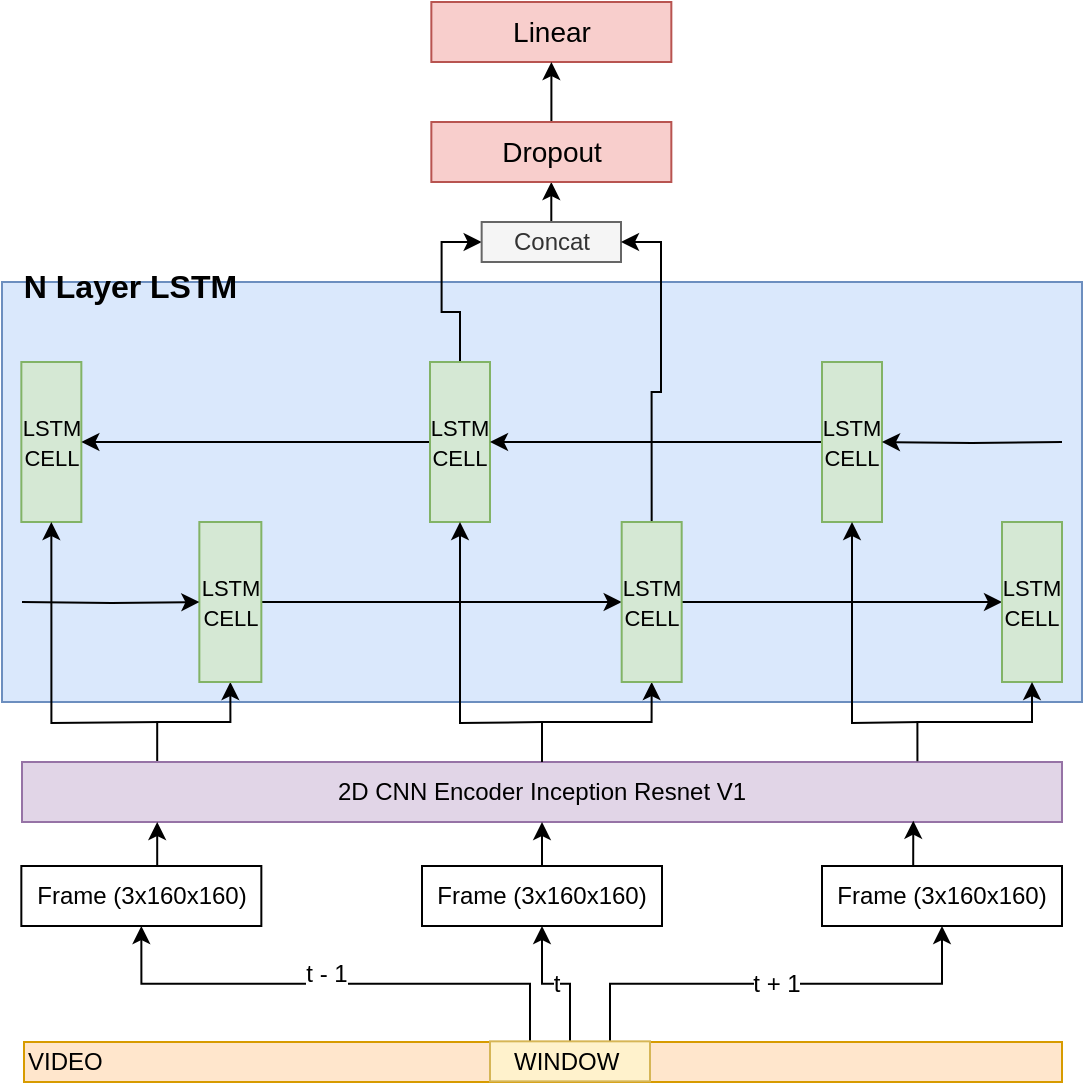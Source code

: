 <mxfile version="12.5.2" type="device"><diagram id="kFkTJWzV-NSt1Fxby4Gg" name="Page-1"><mxGraphModel dx="1147" dy="778" grid="1" gridSize="10" guides="1" tooltips="1" connect="1" arrows="1" fold="1" page="1" pageScale="1" pageWidth="850" pageHeight="1100" math="0" shadow="0"><root><mxCell id="0"/><mxCell id="1" parent="0"/><mxCell id="_RKcm5ElNQOQAwjPBPU3-63" value="&lt;h1&gt;&lt;b style=&quot;font-size: 12px&quot;&gt;&lt;font style=&quot;font-size: 16px&quot;&gt;&amp;nbsp; N Layer LSTM&lt;/font&gt;&lt;/b&gt;&lt;br&gt;&lt;/h1&gt;&lt;div&gt;&lt;b style=&quot;font-size: 12px&quot;&gt;&lt;font style=&quot;font-size: 16px&quot;&gt;&lt;br&gt;&lt;/font&gt;&lt;/b&gt;&lt;/div&gt;&lt;div&gt;&lt;b style=&quot;font-size: 12px&quot;&gt;&lt;font style=&quot;font-size: 16px&quot;&gt;&lt;br&gt;&lt;/font&gt;&lt;/b&gt;&lt;/div&gt;&lt;div&gt;&lt;b style=&quot;font-size: 12px&quot;&gt;&lt;font style=&quot;font-size: 16px&quot;&gt;&lt;br&gt;&lt;/font&gt;&lt;/b&gt;&lt;/div&gt;&lt;div&gt;&lt;b style=&quot;font-size: 12px&quot;&gt;&lt;font style=&quot;font-size: 16px&quot;&gt;&lt;br&gt;&lt;/font&gt;&lt;/b&gt;&lt;/div&gt;&lt;div&gt;&lt;b style=&quot;font-size: 12px&quot;&gt;&lt;font style=&quot;font-size: 16px&quot;&gt;&lt;br&gt;&lt;/font&gt;&lt;/b&gt;&lt;/div&gt;&lt;div&gt;&lt;b style=&quot;font-size: 12px&quot;&gt;&lt;font style=&quot;font-size: 16px&quot;&gt;&lt;br&gt;&lt;/font&gt;&lt;/b&gt;&lt;/div&gt;&lt;div&gt;&lt;b style=&quot;font-size: 12px&quot;&gt;&lt;font style=&quot;font-size: 16px&quot;&gt;&lt;br&gt;&lt;/font&gt;&lt;/b&gt;&lt;/div&gt;&lt;div&gt;&lt;b style=&quot;font-size: 12px&quot;&gt;&lt;font style=&quot;font-size: 16px&quot;&gt;&lt;br&gt;&lt;/font&gt;&lt;/b&gt;&lt;/div&gt;&lt;div&gt;&lt;b style=&quot;font-size: 12px&quot;&gt;&lt;font style=&quot;font-size: 16px&quot;&gt;&lt;br&gt;&lt;/font&gt;&lt;/b&gt;&lt;/div&gt;&lt;div&gt;&lt;b style=&quot;font-size: 12px&quot;&gt;&lt;font style=&quot;font-size: 16px&quot;&gt;&lt;br&gt;&lt;/font&gt;&lt;/b&gt;&lt;/div&gt;&lt;div&gt;&lt;b style=&quot;font-size: 12px&quot;&gt;&lt;font style=&quot;font-size: 16px&quot;&gt;&lt;br&gt;&lt;/font&gt;&lt;/b&gt;&lt;/div&gt;" style="rounded=0;whiteSpace=wrap;html=1;fontSize=12;fillColor=#dae8fc;strokeColor=#6c8ebf;align=left;" parent="1" vertex="1"><mxGeometry x="150" y="680" width="540" height="210" as="geometry"/></mxCell><mxCell id="wErY14mIC9FJ_7ddgnWq-17" value="" style="edgeStyle=orthogonalEdgeStyle;rounded=0;orthogonalLoop=1;jettySize=auto;html=1;exitX=0.13;exitY=0.01;exitDx=0;exitDy=0;entryX=0.5;entryY=1;entryDx=0;entryDy=0;endSize=6;verticalAlign=middle;fontSize=12;exitPerimeter=0;" parent="1" edge="1" target="5XWZL8sE1FQSnF04Pm9t-5" source="wErY14mIC9FJ_7ddgnWq-2"><mxGeometry relative="1" as="geometry"><mxPoint x="232.67" y="932" as="sourcePoint"/><mxPoint x="232.337" y="902.333" as="targetPoint"/></mxGeometry></mxCell><mxCell id="wErY14mIC9FJ_7ddgnWq-2" value="2D CNN Encoder Inception Resnet V1" style="rounded=0;whiteSpace=wrap;html=1;fillColor=#e1d5e7;strokeColor=#9673a6;imageAspect=1;" parent="1" vertex="1"><mxGeometry x="160" y="920" width="520" height="30" as="geometry"/></mxCell><mxCell id="5XWZL8sE1FQSnF04Pm9t-20" style="edgeStyle=orthogonalEdgeStyle;rounded=0;orthogonalLoop=1;jettySize=auto;html=1;exitX=0.5;exitY=0;exitDx=0;exitDy=0;entryX=0.13;entryY=1;entryDx=0;entryDy=0;entryPerimeter=0;" edge="1" parent="1" source="wErY14mIC9FJ_7ddgnWq-3" target="wErY14mIC9FJ_7ddgnWq-2"><mxGeometry relative="1" as="geometry"/></mxCell><mxCell id="wErY14mIC9FJ_7ddgnWq-3" value="Frame (3x160x160)" style="rounded=0;whiteSpace=wrap;html=1;" parent="1" vertex="1"><mxGeometry x="159.67" y="972" width="120" height="30" as="geometry"/></mxCell><mxCell id="_RKcm5ElNQOQAwjPBPU3-4" value="" style="edgeStyle=orthogonalEdgeStyle;rounded=0;orthogonalLoop=1;jettySize=auto;html=1;exitX=0.5;exitY=0;exitDx=0;exitDy=0;entryX=0.5;entryY=1;entryDx=0;entryDy=0;endSize=6;verticalAlign=middle;fontSize=12;" parent="1" source="wErY14mIC9FJ_7ddgnWq-2" target="5XWZL8sE1FQSnF04Pm9t-9" edge="1"><mxGeometry relative="1" as="geometry"><mxPoint x="432.67" y="932" as="sourcePoint"/><mxPoint x="433" y="902" as="targetPoint"/></mxGeometry></mxCell><mxCell id="5XWZL8sE1FQSnF04Pm9t-19" style="edgeStyle=orthogonalEdgeStyle;rounded=0;orthogonalLoop=1;jettySize=auto;html=1;exitX=0.5;exitY=0;exitDx=0;exitDy=0;entryX=0.5;entryY=1;entryDx=0;entryDy=0;" edge="1" parent="1" source="_RKcm5ElNQOQAwjPBPU3-7" target="wErY14mIC9FJ_7ddgnWq-2"><mxGeometry relative="1" as="geometry"/></mxCell><mxCell id="_RKcm5ElNQOQAwjPBPU3-7" value="Frame (3x160x160)" style="rounded=0;whiteSpace=wrap;html=1;" parent="1" vertex="1"><mxGeometry x="360.0" y="972" width="120" height="30" as="geometry"/></mxCell><mxCell id="_RKcm5ElNQOQAwjPBPU3-9" value="&lt;span style=&quot;font-size: 12px&quot;&gt;256x17x17&lt;/span&gt;" style="edgeStyle=orthogonalEdgeStyle;rounded=0;orthogonalLoop=1;jettySize=auto;html=1;exitX=0.5;exitY=0;exitDx=0;exitDy=0;entryX=0.5;entryY=1;entryDx=0;entryDy=0;" parent="1" source="_RKcm5ElNQOQAwjPBPU3-10" edge="1"><mxGeometry relative="1" as="geometry"><mxPoint x="433" y="842" as="targetPoint"/></mxGeometry></mxCell><mxCell id="5XWZL8sE1FQSnF04Pm9t-18" style="edgeStyle=orthogonalEdgeStyle;rounded=0;orthogonalLoop=1;jettySize=auto;html=1;exitX=0.5;exitY=0;exitDx=0;exitDy=0;entryX=0.857;entryY=0.978;entryDx=0;entryDy=0;entryPerimeter=0;" edge="1" parent="1" source="_RKcm5ElNQOQAwjPBPU3-14" target="wErY14mIC9FJ_7ddgnWq-2"><mxGeometry relative="1" as="geometry"/></mxCell><mxCell id="_RKcm5ElNQOQAwjPBPU3-14" value="Frame (3x160x160)" style="rounded=0;whiteSpace=wrap;html=1;" parent="1" vertex="1"><mxGeometry x="560" y="972" width="120" height="30" as="geometry"/></mxCell><mxCell id="_RKcm5ElNQOQAwjPBPU3-18" value="256x17x17" style="edgeStyle=orthogonalEdgeStyle;rounded=0;orthogonalLoop=1;jettySize=auto;html=1;exitX=0.5;exitY=0;exitDx=0;exitDy=0;entryX=0.5;entryY=1;entryDx=0;entryDy=0;endSize=6;verticalAlign=middle;fontSize=12;" parent="1" edge="1"><mxGeometry relative="1" as="geometry"><mxPoint x="709.667" y="580.333" as="targetPoint"/></mxGeometry></mxCell><mxCell id="_RKcm5ElNQOQAwjPBPU3-20" value="" style="edgeStyle=orthogonalEdgeStyle;rounded=0;orthogonalLoop=1;jettySize=auto;html=1;exitX=0.5;exitY=0;exitDx=0;exitDy=0;entryX=0.5;entryY=1;entryDx=0;entryDy=0;" parent="1" edge="1"><mxGeometry relative="1" as="geometry"><mxPoint x="709.667" y="640.333" as="targetPoint"/></mxGeometry></mxCell><mxCell id="_RKcm5ElNQOQAwjPBPU3-23" value="&lt;span style=&quot;font-size: 12px&quot;&gt;256x17x17&lt;/span&gt;" style="edgeStyle=orthogonalEdgeStyle;rounded=0;orthogonalLoop=1;jettySize=auto;html=1;exitX=0.5;exitY=0;exitDx=0;exitDy=0;entryX=0.5;entryY=1;entryDx=0;entryDy=0;" parent="1" edge="1"><mxGeometry relative="1" as="geometry"><mxPoint x="709.667" y="520.333" as="targetPoint"/></mxGeometry></mxCell><mxCell id="_RKcm5ElNQOQAwjPBPU3-54" value="VIDEO" style="rounded=0;whiteSpace=wrap;html=1;fontSize=12;align=left;fillColor=#ffe6cc;strokeColor=#d79b00;" parent="1" vertex="1"><mxGeometry x="161" y="1060" width="519" height="20" as="geometry"/></mxCell><mxCell id="_RKcm5ElNQOQAwjPBPU3-59" style="edgeStyle=orthogonalEdgeStyle;rounded=0;orthogonalLoop=1;jettySize=auto;html=1;exitX=0.25;exitY=0;exitDx=0;exitDy=0;entryX=0.5;entryY=1;entryDx=0;entryDy=0;fontSize=12;" parent="1" source="_RKcm5ElNQOQAwjPBPU3-56" target="wErY14mIC9FJ_7ddgnWq-3" edge="1"><mxGeometry relative="1" as="geometry"/></mxCell><mxCell id="_RKcm5ElNQOQAwjPBPU3-62" value="t - 1" style="text;html=1;align=center;verticalAlign=middle;resizable=0;points=[];labelBackgroundColor=#ffffff;fontSize=12;" parent="_RKcm5ElNQOQAwjPBPU3-59" vertex="1" connectable="0"><mxGeometry x="0.043" y="-5" relative="1" as="geometry"><mxPoint as="offset"/></mxGeometry></mxCell><mxCell id="_RKcm5ElNQOQAwjPBPU3-60" value="t" style="edgeStyle=orthogonalEdgeStyle;rounded=0;orthogonalLoop=1;jettySize=auto;html=1;exitX=0.5;exitY=0;exitDx=0;exitDy=0;entryX=0.5;entryY=1;entryDx=0;entryDy=0;fontSize=12;" parent="1" source="_RKcm5ElNQOQAwjPBPU3-56" target="_RKcm5ElNQOQAwjPBPU3-7" edge="1"><mxGeometry relative="1" as="geometry"/></mxCell><mxCell id="_RKcm5ElNQOQAwjPBPU3-61" value="t + 1" style="edgeStyle=orthogonalEdgeStyle;rounded=0;orthogonalLoop=1;jettySize=auto;html=1;exitX=0.75;exitY=0;exitDx=0;exitDy=0;entryX=0.5;entryY=1;entryDx=0;entryDy=0;fontSize=12;" parent="1" source="_RKcm5ElNQOQAwjPBPU3-56" target="_RKcm5ElNQOQAwjPBPU3-14" edge="1"><mxGeometry relative="1" as="geometry"/></mxCell><mxCell id="_RKcm5ElNQOQAwjPBPU3-56" value="WINDOW&amp;nbsp;" style="rounded=0;whiteSpace=wrap;html=1;fontSize=12;fillColor=#fff2cc;strokeColor=#d6b656;" parent="1" vertex="1"><mxGeometry x="394" y="1059.67" width="80" height="20" as="geometry"/></mxCell><mxCell id="5XWZL8sE1FQSnF04Pm9t-11" style="edgeStyle=orthogonalEdgeStyle;rounded=0;orthogonalLoop=1;jettySize=auto;html=1;exitX=1;exitY=0.5;exitDx=0;exitDy=0;entryX=0;entryY=0.5;entryDx=0;entryDy=0;" edge="1" parent="1" source="5XWZL8sE1FQSnF04Pm9t-5" target="5XWZL8sE1FQSnF04Pm9t-9"><mxGeometry relative="1" as="geometry"/></mxCell><mxCell id="5XWZL8sE1FQSnF04Pm9t-5" value="&lt;font style=&quot;font-size: 11px&quot;&gt;LSTM&lt;/font&gt;&lt;br&gt;&lt;font style=&quot;font-size: 11px&quot;&gt;CELL&lt;/font&gt;" style="rounded=0;whiteSpace=wrap;html=1;fillColor=#d5e8d4;strokeColor=#82b366;" vertex="1" parent="1"><mxGeometry x="248.67" y="800" width="31" height="80" as="geometry"/></mxCell><mxCell id="5XWZL8sE1FQSnF04Pm9t-12" style="edgeStyle=orthogonalEdgeStyle;rounded=0;orthogonalLoop=1;jettySize=auto;html=1;exitX=1;exitY=0.5;exitDx=0;exitDy=0;entryX=0;entryY=0.5;entryDx=0;entryDy=0;" edge="1" parent="1" source="5XWZL8sE1FQSnF04Pm9t-9" target="5XWZL8sE1FQSnF04Pm9t-10"><mxGeometry relative="1" as="geometry"/></mxCell><mxCell id="5XWZL8sE1FQSnF04Pm9t-10" value="&lt;font style=&quot;white-space: normal ; font-size: 11px&quot;&gt;LSTM&lt;/font&gt;&lt;br style=&quot;white-space: normal&quot;&gt;&lt;font style=&quot;white-space: normal ; font-size: 11px&quot;&gt;CELL&lt;/font&gt;" style="rounded=0;whiteSpace=wrap;html=1;fillColor=#d5e8d4;strokeColor=#82b366;" vertex="1" parent="1"><mxGeometry x="650" y="800" width="30" height="80" as="geometry"/></mxCell><mxCell id="5XWZL8sE1FQSnF04Pm9t-27" value="&lt;font style=&quot;white-space: normal ; font-size: 11px&quot;&gt;LSTM&lt;/font&gt;&lt;br style=&quot;white-space: normal&quot;&gt;&lt;font style=&quot;white-space: normal ; font-size: 11px&quot;&gt;CELL&lt;/font&gt;" style="rounded=0;whiteSpace=wrap;html=1;fillColor=#d5e8d4;strokeColor=#82b366;" vertex="1" parent="1"><mxGeometry x="159.67" y="720" width="30" height="80" as="geometry"/></mxCell><mxCell id="5XWZL8sE1FQSnF04Pm9t-36" value="" style="edgeStyle=orthogonalEdgeStyle;rounded=0;orthogonalLoop=1;jettySize=auto;html=1;exitX=0;exitY=0.5;exitDx=0;exitDy=0;entryX=1;entryY=0.5;entryDx=0;entryDy=0;" edge="1" parent="1" source="5XWZL8sE1FQSnF04Pm9t-29" target="5XWZL8sE1FQSnF04Pm9t-27"><mxGeometry relative="1" as="geometry"/></mxCell><mxCell id="5XWZL8sE1FQSnF04Pm9t-60" style="edgeStyle=orthogonalEdgeStyle;rounded=0;orthogonalLoop=1;jettySize=auto;html=1;exitX=0.5;exitY=0;exitDx=0;exitDy=0;entryX=0;entryY=0.5;entryDx=0;entryDy=0;" edge="1" parent="1" source="5XWZL8sE1FQSnF04Pm9t-29" target="5XWZL8sE1FQSnF04Pm9t-38"><mxGeometry relative="1" as="geometry"/></mxCell><mxCell id="5XWZL8sE1FQSnF04Pm9t-29" value="&lt;font style=&quot;white-space: normal ; font-size: 11px&quot;&gt;LSTM&lt;/font&gt;&lt;br style=&quot;white-space: normal&quot;&gt;&lt;font style=&quot;white-space: normal ; font-size: 11px&quot;&gt;CELL&lt;/font&gt;" style="rounded=0;whiteSpace=wrap;html=1;fillColor=#d5e8d4;strokeColor=#82b366;" vertex="1" parent="1"><mxGeometry x="364.0" y="720" width="30" height="80" as="geometry"/></mxCell><mxCell id="5XWZL8sE1FQSnF04Pm9t-35" value="" style="edgeStyle=orthogonalEdgeStyle;rounded=0;orthogonalLoop=1;jettySize=auto;html=1;exitX=0;exitY=0.5;exitDx=0;exitDy=0;entryX=1;entryY=0.5;entryDx=0;entryDy=0;" edge="1" parent="1" source="5XWZL8sE1FQSnF04Pm9t-30" target="5XWZL8sE1FQSnF04Pm9t-29"><mxGeometry relative="1" as="geometry"/></mxCell><mxCell id="5XWZL8sE1FQSnF04Pm9t-30" value="&lt;font style=&quot;white-space: normal ; font-size: 11px&quot;&gt;LSTM&lt;/font&gt;&lt;br style=&quot;white-space: normal&quot;&gt;&lt;font style=&quot;white-space: normal ; font-size: 11px&quot;&gt;CELL&lt;/font&gt;" style="rounded=0;whiteSpace=wrap;html=1;fillColor=#d5e8d4;strokeColor=#82b366;" vertex="1" parent="1"><mxGeometry x="560" y="720" width="30" height="80" as="geometry"/></mxCell><mxCell id="5XWZL8sE1FQSnF04Pm9t-68" style="edgeStyle=orthogonalEdgeStyle;rounded=0;orthogonalLoop=1;jettySize=auto;html=1;fontSize=14;" edge="1" parent="1" source="5XWZL8sE1FQSnF04Pm9t-38" target="5XWZL8sE1FQSnF04Pm9t-67"><mxGeometry relative="1" as="geometry"/></mxCell><mxCell id="5XWZL8sE1FQSnF04Pm9t-38" value="Concat" style="rounded=0;whiteSpace=wrap;html=1;fillColor=#f5f5f5;strokeColor=#666666;fontColor=#333333;" vertex="1" parent="1"><mxGeometry x="389.83" y="650" width="69.67" height="20" as="geometry"/></mxCell><mxCell id="5XWZL8sE1FQSnF04Pm9t-74" style="edgeStyle=orthogonalEdgeStyle;rounded=0;orthogonalLoop=1;jettySize=auto;html=1;exitX=0.5;exitY=0;exitDx=0;exitDy=0;entryX=1;entryY=0.5;entryDx=0;entryDy=0;fontSize=14;" edge="1" parent="1" source="5XWZL8sE1FQSnF04Pm9t-9" target="5XWZL8sE1FQSnF04Pm9t-38"><mxGeometry relative="1" as="geometry"/></mxCell><mxCell id="5XWZL8sE1FQSnF04Pm9t-9" value="&lt;font style=&quot;white-space: normal ; font-size: 11px&quot;&gt;LSTM&lt;/font&gt;&lt;br style=&quot;white-space: normal&quot;&gt;&lt;font style=&quot;white-space: normal ; font-size: 11px&quot;&gt;CELL&lt;/font&gt;" style="rounded=0;whiteSpace=wrap;html=1;fillColor=#d5e8d4;strokeColor=#82b366;" vertex="1" parent="1"><mxGeometry x="459.84" y="800" width="30" height="80" as="geometry"/></mxCell><mxCell id="5XWZL8sE1FQSnF04Pm9t-57" style="edgeStyle=orthogonalEdgeStyle;rounded=0;orthogonalLoop=1;jettySize=auto;html=1;entryX=0;entryY=0.5;entryDx=0;entryDy=0;" edge="1" parent="1" target="5XWZL8sE1FQSnF04Pm9t-5"><mxGeometry relative="1" as="geometry"><mxPoint x="160" y="840" as="sourcePoint"/><mxPoint x="469.84" y="850" as="targetPoint"/></mxGeometry></mxCell><mxCell id="5XWZL8sE1FQSnF04Pm9t-58" value="" style="edgeStyle=orthogonalEdgeStyle;rounded=0;orthogonalLoop=1;jettySize=auto;html=1;entryX=1;entryY=0.5;entryDx=0;entryDy=0;" edge="1" parent="1" target="5XWZL8sE1FQSnF04Pm9t-30"><mxGeometry relative="1" as="geometry"><mxPoint x="680" y="760" as="sourcePoint"/><mxPoint x="258.67" y="850" as="targetPoint"/></mxGeometry></mxCell><mxCell id="5XWZL8sE1FQSnF04Pm9t-64" value="Linear" style="rounded=0;whiteSpace=wrap;html=1;fillColor=#f8cecc;strokeColor=#b85450;fontSize=14;" vertex="1" parent="1"><mxGeometry x="364.67" y="540" width="120" height="30" as="geometry"/></mxCell><mxCell id="5XWZL8sE1FQSnF04Pm9t-69" style="edgeStyle=orthogonalEdgeStyle;rounded=0;orthogonalLoop=1;jettySize=auto;html=1;fontSize=14;" edge="1" parent="1" source="5XWZL8sE1FQSnF04Pm9t-67" target="5XWZL8sE1FQSnF04Pm9t-64"><mxGeometry relative="1" as="geometry"/></mxCell><mxCell id="5XWZL8sE1FQSnF04Pm9t-67" value="Dropout" style="rounded=0;whiteSpace=wrap;html=1;fillColor=#f8cecc;strokeColor=#b85450;fontSize=14;" vertex="1" parent="1"><mxGeometry x="364.67" y="600" width="120" height="30" as="geometry"/></mxCell><mxCell id="5XWZL8sE1FQSnF04Pm9t-70" value="" style="edgeStyle=orthogonalEdgeStyle;rounded=0;orthogonalLoop=1;jettySize=auto;html=1;exitX=0.861;exitY=-0.011;exitDx=0;exitDy=0;entryX=0.5;entryY=1;entryDx=0;entryDy=0;endSize=6;verticalAlign=middle;fontSize=12;exitPerimeter=0;" edge="1" parent="1" source="wErY14mIC9FJ_7ddgnWq-2" target="5XWZL8sE1FQSnF04Pm9t-10"><mxGeometry relative="1" as="geometry"><mxPoint x="237.6" y="930.3" as="sourcePoint"/><mxPoint x="274.17" y="890" as="targetPoint"/></mxGeometry></mxCell><mxCell id="5XWZL8sE1FQSnF04Pm9t-71" value="" style="edgeStyle=orthogonalEdgeStyle;rounded=0;orthogonalLoop=1;jettySize=auto;html=1;entryX=0.5;entryY=1;entryDx=0;entryDy=0;endSize=6;verticalAlign=middle;fontSize=12;" edge="1" parent="1" target="5XWZL8sE1FQSnF04Pm9t-30"><mxGeometry relative="1" as="geometry"><mxPoint x="610" y="900" as="sourcePoint"/><mxPoint x="675.0" y="890" as="targetPoint"/></mxGeometry></mxCell><mxCell id="5XWZL8sE1FQSnF04Pm9t-72" value="" style="edgeStyle=orthogonalEdgeStyle;rounded=0;orthogonalLoop=1;jettySize=auto;html=1;entryX=0.5;entryY=1;entryDx=0;entryDy=0;endSize=6;verticalAlign=middle;fontSize=12;" edge="1" parent="1" target="5XWZL8sE1FQSnF04Pm9t-29"><mxGeometry relative="1" as="geometry"><mxPoint x="420" y="900" as="sourcePoint"/><mxPoint x="484.84" y="890" as="targetPoint"/></mxGeometry></mxCell><mxCell id="5XWZL8sE1FQSnF04Pm9t-73" value="" style="edgeStyle=orthogonalEdgeStyle;rounded=0;orthogonalLoop=1;jettySize=auto;html=1;entryX=0.5;entryY=1;entryDx=0;entryDy=0;endSize=6;verticalAlign=middle;fontSize=12;" edge="1" parent="1" target="5XWZL8sE1FQSnF04Pm9t-27"><mxGeometry relative="1" as="geometry"><mxPoint x="230" y="900" as="sourcePoint"/><mxPoint x="274.17" y="890" as="targetPoint"/></mxGeometry></mxCell></root></mxGraphModel></diagram></mxfile>